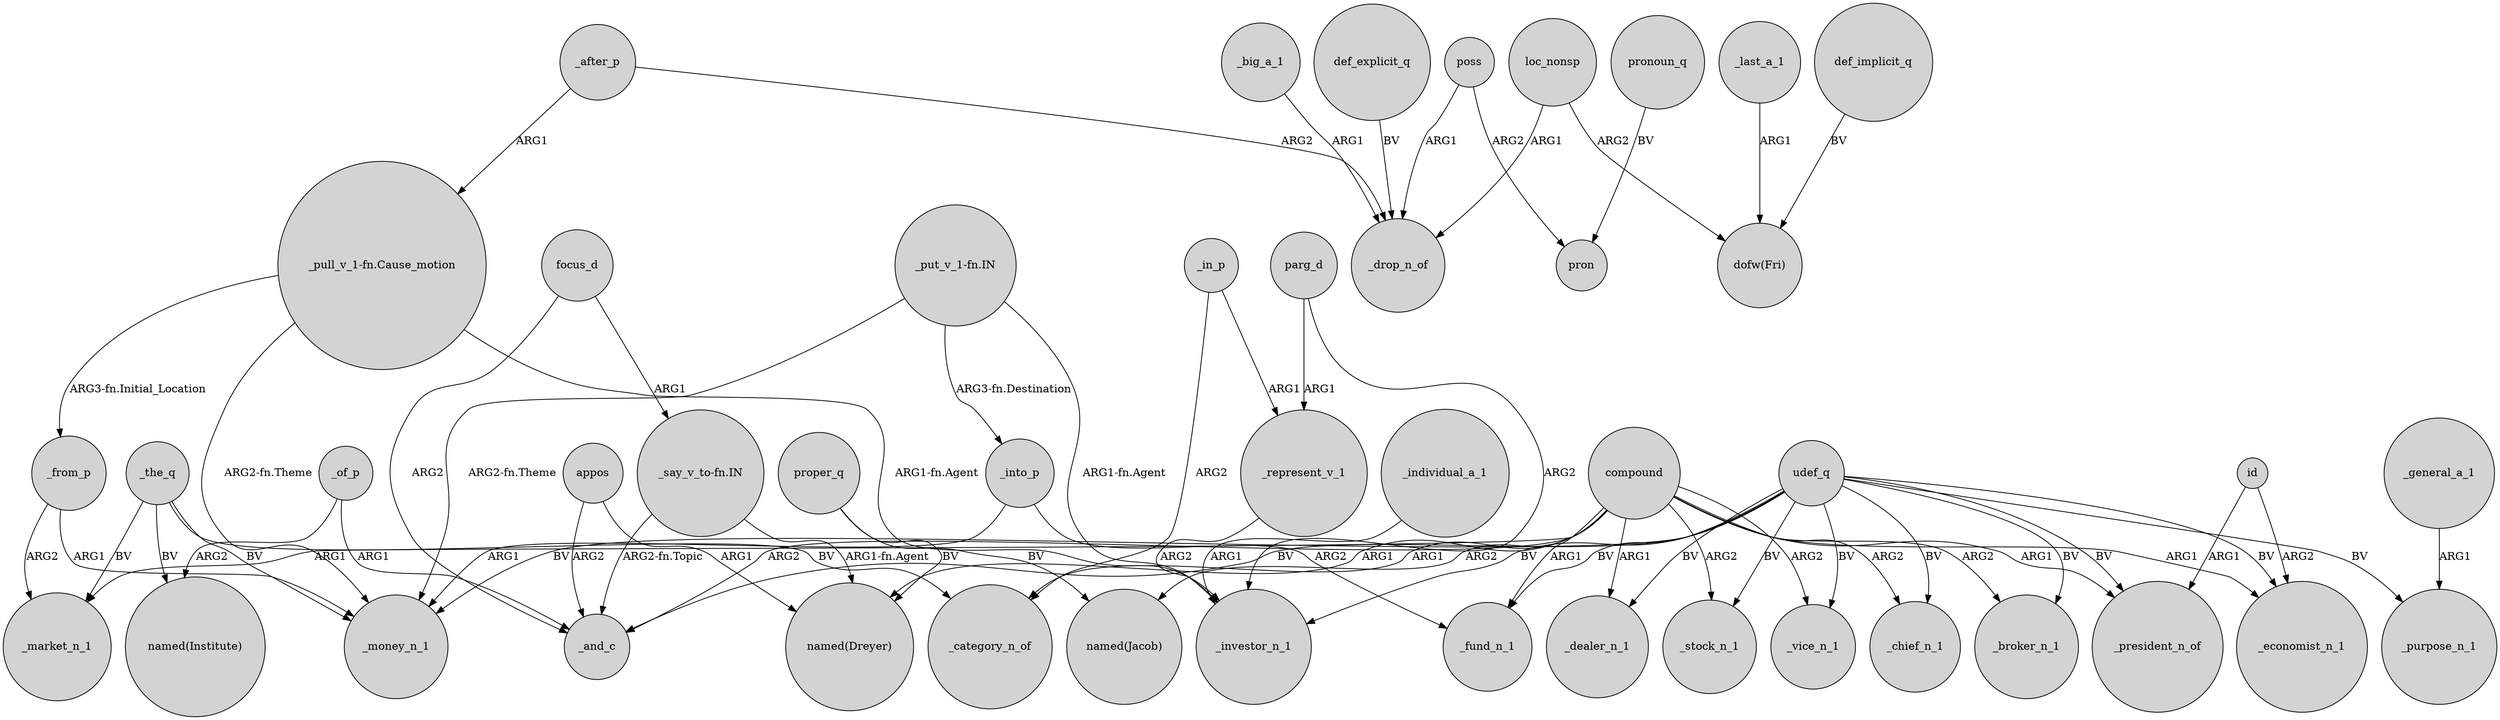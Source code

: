 digraph {
	node [shape=circle style=filled]
	"_put_v_1-fn.IN" -> _into_p [label="ARG3-fn.Destination"]
	proper_q -> "named(Dreyer)" [label=BV]
	compound -> _vice_n_1 [label=ARG2]
	udef_q -> _money_n_1 [label=BV]
	poss -> pron [label=ARG2]
	_the_q -> _money_n_1 [label=BV]
	parg_d -> _investor_n_1 [label=ARG2]
	udef_q -> _investor_n_1 [label=BV]
	"_pull_v_1-fn.Cause_motion" -> _money_n_1 [label="ARG2-fn.Theme"]
	_general_a_1 -> _purpose_n_1 [label=ARG1]
	_of_p -> "named(Institute)" [label=ARG2]
	_after_p -> "_pull_v_1-fn.Cause_motion" [label=ARG1]
	appos -> "named(Dreyer)" [label=ARG1]
	_last_a_1 -> "dofw(Fri)" [label=ARG1]
	compound -> _category_n_of [label=ARG1]
	poss -> _drop_n_of [label=ARG1]
	id -> _president_n_of [label=ARG1]
	udef_q -> _purpose_n_1 [label=BV]
	id -> _economist_n_1 [label=ARG2]
	_in_p -> _category_n_of [label=ARG2]
	compound -> _dealer_n_1 [label=ARG1]
	udef_q -> _economist_n_1 [label=BV]
	loc_nonsp -> "dofw(Fri)" [label=ARG2]
	udef_q -> _vice_n_1 [label=BV]
	focus_d -> _and_c [label=ARG2]
	"_say_v_to-fn.IN" -> "named(Dreyer)" [label="ARG1-fn.Agent"]
	compound -> "named(Jacob)" [label=ARG2]
	compound -> _chief_n_1 [label=ARG2]
	compound -> _stock_n_1 [label=ARG2]
	compound -> _economist_n_1 [label=ARG1]
	pronoun_q -> pron [label=BV]
	compound -> _and_c [label=ARG2]
	_the_q -> "named(Institute)" [label=BV]
	udef_q -> _stock_n_1 [label=BV]
	_into_p -> _fund_n_1 [label=ARG2]
	_from_p -> _market_n_1 [label=ARG2]
	_individual_a_1 -> _investor_n_1 [label=ARG1]
	loc_nonsp -> _drop_n_of [label=ARG1]
	appos -> _and_c [label=ARG2]
	udef_q -> _president_n_of [label=BV]
	compound -> _president_n_of [label=ARG1]
	udef_q -> _chief_n_1 [label=BV]
	_from_p -> _money_n_1 [label=ARG1]
	"_say_v_to-fn.IN" -> _and_c [label="ARG2-fn.Topic"]
	"_put_v_1-fn.IN" -> _investor_n_1 [label="ARG1-fn.Agent"]
	def_explicit_q -> _drop_n_of [label=BV]
	_the_q -> _category_n_of [label=BV]
	udef_q -> _fund_n_1 [label=BV]
	_of_p -> _and_c [label=ARG1]
	_big_a_1 -> _drop_n_of [label=ARG1]
	compound -> _broker_n_1 [label=ARG2]
	_into_p -> _money_n_1 [label=ARG1]
	_represent_v_1 -> _investor_n_1 [label=ARG2]
	compound -> "named(Dreyer)" [label=ARG1]
	parg_d -> _represent_v_1 [label=ARG1]
	proper_q -> "named(Jacob)" [label=BV]
	udef_q -> _dealer_n_1 [label=BV]
	"_pull_v_1-fn.Cause_motion" -> _investor_n_1 [label="ARG1-fn.Agent"]
	compound -> _market_n_1 [label=ARG1]
	def_implicit_q -> "dofw(Fri)" [label=BV]
	_the_q -> _market_n_1 [label=BV]
	_in_p -> _represent_v_1 [label=ARG1]
	udef_q -> _and_c [label=BV]
	udef_q -> _broker_n_1 [label=BV]
	_after_p -> _drop_n_of [label=ARG2]
	"_put_v_1-fn.IN" -> _money_n_1 [label="ARG2-fn.Theme"]
	"_pull_v_1-fn.Cause_motion" -> _from_p [label="ARG3-fn.Initial_Location"]
	compound -> _fund_n_1 [label=ARG1]
	focus_d -> "_say_v_to-fn.IN" [label=ARG1]
}
